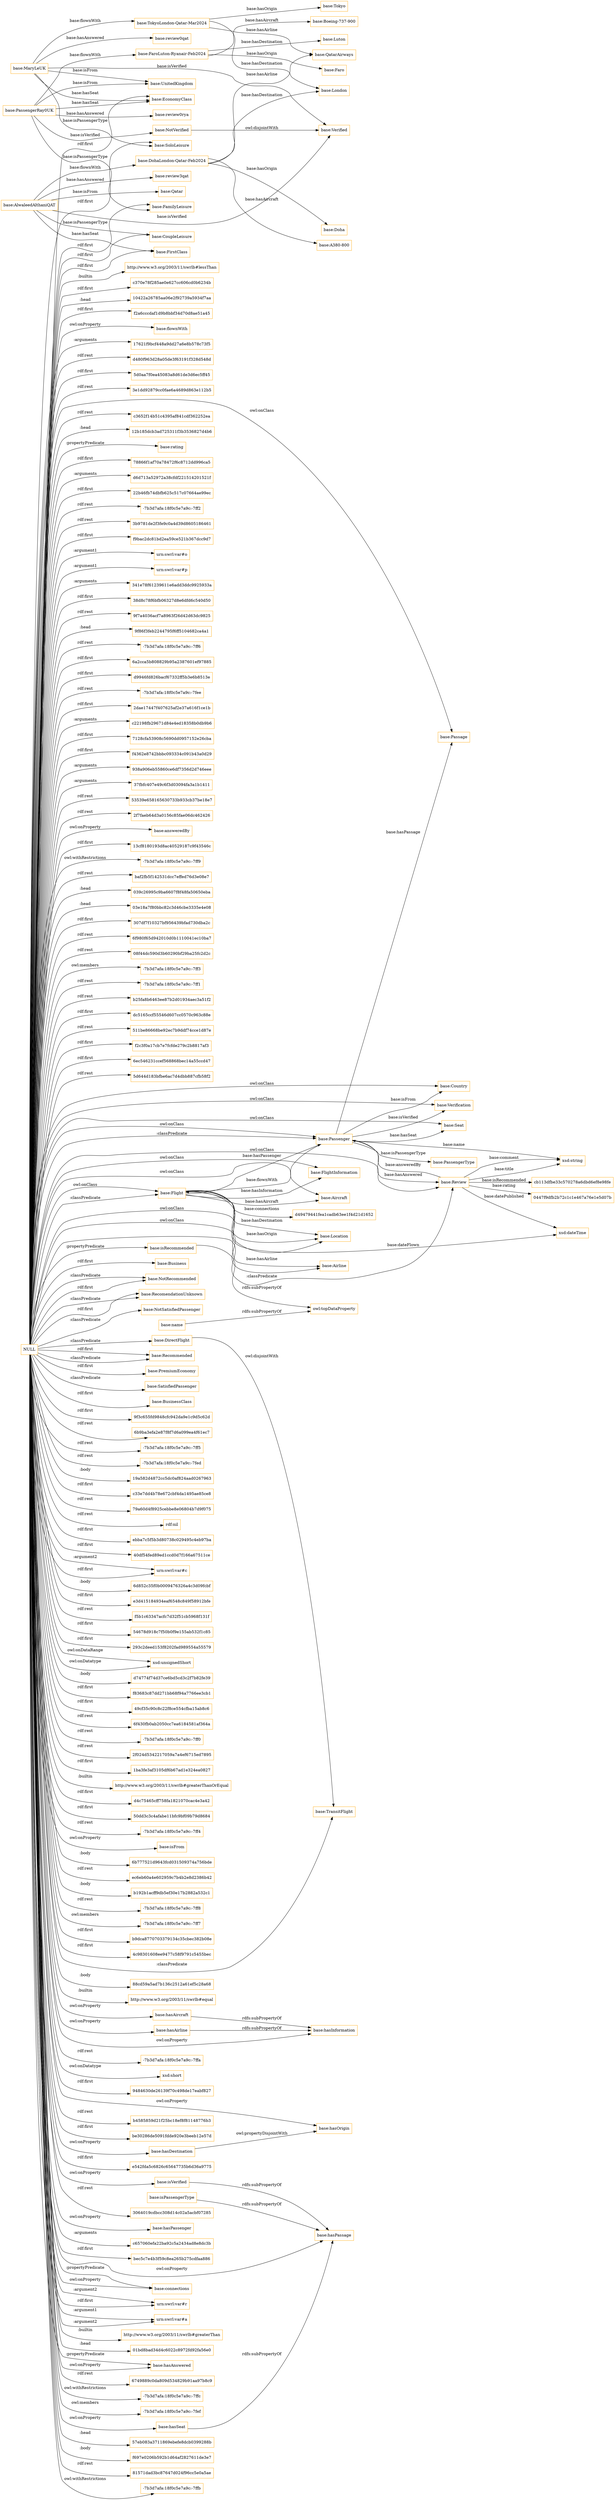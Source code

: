 digraph ar2dtool_diagram { 
rankdir=LR;
size="1501"
node [shape = rectangle, color="orange"]; "base:EconomyClass" "base:CoupleLeisure" "base:Country" "base:Business" "base:NotRecommended" "base:Flight" "base:RecomendationUnknown" "base:Location" "base:Passenger" "base:NotSatisfiedPassenger" "base:DirectFlight" "base:SoloLeisure" "base:Aircraft" "base:Recommended" "base:FamilyLeisure" "base:PremiumEconomy" "base:FirstClass" "base:Verified" "base:Review" "base:TransitFlight" "base:Seat" "base:NotVerified" "base:SatisfiedPassenger" "base:Airline" "base:FlightInformation" "base:BusinessClass" "base:Passage" "base:Verification" "base:PassengerType" ; /*classes style*/
	"NULL" -> "9f3c655fd9848cfc942da9e1c9d5c62d" [ label = "rdf:first" ];
	"NULL" -> "6b9ba3efa2e87f8f7d6a099ea4f61ec7" [ label = "rdf:rest" ];
	"NULL" -> "-7b3d7afa:18f0c5e7a9c:-7ff5" [ label = "rdf:rest" ];
	"NULL" -> "base:PremiumEconomy" [ label = "rdf:first" ];
	"NULL" -> "base:Seat" [ label = "owl:onClass" ];
	"NULL" -> "-7b3d7afa:18f0c5e7a9c:-7fed" [ label = "rdf:rest" ];
	"NULL" -> "base:SoloLeisure" [ label = "rdf:first" ];
	"NULL" -> "19a582d4872cc5dc0af824aad0267963" [ label = ":body" ];
	"NULL" -> "base:NotRecommended" [ label = "rdf:first" ];
	"NULL" -> "c33e7dd4b78e672cbf4da1495ae85ce8" [ label = "rdf:first" ];
	"NULL" -> "79a60d4f8925cebbe8e06804b7d9f075" [ label = "rdf:rest" ];
	"NULL" -> "rdf:nil" [ label = "rdf:rest" ];
	"NULL" -> "base:Location" [ label = "owl:onClass" ];
	"NULL" -> "ebba7c5f5b3d80738c029495c4eb97ba" [ label = "rdf:first" ];
	"NULL" -> "40df54fed89ed1ccd0d7f166a67511ce" [ label = "rdf:first" ];
	"NULL" -> "urn:swrl:var#c" [ label = "rdf:first" ];
	"NULL" -> "6d852c35f0b0009476326a4c3d09fcbf" [ label = ":body" ];
	"NULL" -> "e3d415184934eaf6548c849f58912bfe" [ label = "rdf:first" ];
	"NULL" -> "f5b1c63347acfc7d32f51cb5968f131f" [ label = "rdf:rest" ];
	"NULL" -> "base:Recommended" [ label = ":classPredicate" ];
	"NULL" -> "54678d918c7f50b0f9e155ab532f1c85" [ label = "rdf:first" ];
	"NULL" -> "293c2deed153f8202fad989554a55579" [ label = "rdf:first" ];
	"NULL" -> "xsd:unsignedShort" [ label = "owl:onDatatype" ];
	"NULL" -> "base:Passenger" [ label = "owl:onClass" ];
	"NULL" -> "d74774f74d37ce6bd5cd3c2f7b82fe39" [ label = ":body" ];
	"NULL" -> "f83683c87dd271bb68f94a7766ee3cb1" [ label = "rdf:first" ];
	"NULL" -> "49cf35c90c8c22f8ce554cfba15ab8c6" [ label = "rdf:first" ];
	"NULL" -> "6f430fb0ab2050cc7ea6184581af364a" [ label = "rdf:rest" ];
	"NULL" -> "-7b3d7afa:18f0c5e7a9c:-7ff0" [ label = "rdf:rest" ];
	"NULL" -> "2f024d5342217059a7a4ef6715ed7895" [ label = "rdf:rest" ];
	"NULL" -> "1ba3fe3af3105df6b67ad1e324ea0827" [ label = "rdf:first" ];
	"NULL" -> "http://www.w3.org/2003/11/swrlb#greaterThanOrEqual" [ label = ":builtin" ];
	"NULL" -> "base:DirectFlight" [ label = ":classPredicate" ];
	"NULL" -> "d4c75465cff758fa1821070cac4e3a42" [ label = "rdf:first" ];
	"NULL" -> "50dd3c3c4afabe11bfc9bf09b79d8684" [ label = "rdf:first" ];
	"NULL" -> "-7b3d7afa:18f0c5e7a9c:-7ff4" [ label = "rdf:rest" ];
	"NULL" -> "base:NotRecommended" [ label = ":classPredicate" ];
	"NULL" -> "base:isFrom" [ label = "owl:onProperty" ];
	"NULL" -> "base:RecomendationUnknown" [ label = "rdf:first" ];
	"NULL" -> "6b777521d9643fcd031509374a756bde" [ label = ":body" ];
	"NULL" -> "ec6eb60a4e602959c7b4b2e8d2386b42" [ label = "rdf:rest" ];
	"NULL" -> "base:Flight" [ label = "owl:onClass" ];
	"NULL" -> "b192b1acff9db5ef30e17b2882a532c1" [ label = ":body" ];
	"NULL" -> "-7b3d7afa:18f0c5e7a9c:-7ff8" [ label = "rdf:rest" ];
	"NULL" -> "-7b3d7afa:18f0c5e7a9c:-7ff7" [ label = "owl:members" ];
	"NULL" -> "b9dca8770703379134c35cbec382b08e" [ label = "rdf:first" ];
	"NULL" -> "base:SatisfiedPassenger" [ label = ":classPredicate" ];
	"NULL" -> "4c98301608ee9477c58f9791c5455bec" [ label = "rdf:first" ];
	"NULL" -> "88cd59a5ad7b136c2512a61ef5c28a68" [ label = ":body" ];
	"NULL" -> "xsd:unsignedShort" [ label = "owl:onDataRange" ];
	"NULL" -> "http://www.w3.org/2003/11/swrlb#equal" [ label = ":builtin" ];
	"NULL" -> "base:hasAircraft" [ label = "owl:onProperty" ];
	"NULL" -> "-7b3d7afa:18f0c5e7a9c:-7ffa" [ label = "rdf:rest" ];
	"NULL" -> "base:FirstClass" [ label = "rdf:first" ];
	"NULL" -> "xsd:short" [ label = "owl:onDatatype" ];
	"NULL" -> "9484630de26139f70c498de17eabf827" [ label = "rdf:first" ];
	"NULL" -> "b4585859d21f25bc18ef8f81148776b3" [ label = "rdf:rest" ];
	"NULL" -> "be30286de5091fdde920e3beeb12e57d" [ label = "rdf:first" ];
	"NULL" -> "e542fda5c6826c65647735b6d36a9775" [ label = "rdf:first" ];
	"NULL" -> "3064019cdbcc308d14c02a5acbf07285" [ label = "rdf:rest" ];
	"NULL" -> "base:hasPassenger" [ label = "owl:onProperty" ];
	"NULL" -> "c657060efa22ba92c5a2434ad8e8dc3b" [ label = ":arguments" ];
	"NULL" -> "base:hasInformation" [ label = "owl:onProperty" ];
	"NULL" -> "bec5c7e4b3f59c8ea265b275cdfaa886" [ label = "rdf:first" ];
	"NULL" -> "base:hasOrigin" [ label = "owl:onProperty" ];
	"NULL" -> "base:BusinessClass" [ label = "rdf:first" ];
	"NULL" -> "base:connections" [ label = ":propertyPredicate" ];
	"NULL" -> "urn:swrl:var#r" [ label = ":argument2" ];
	"NULL" -> "urn:swrl:var#a" [ label = ":argument1" ];
	"NULL" -> "http://www.w3.org/2003/11/swrlb#greaterThan" [ label = ":builtin" ];
	"NULL" -> "01bd8bad34d4c6022c8972fd92fa56e0" [ label = ":head" ];
	"NULL" -> "base:hasAnswered" [ label = ":propertyPredicate" ];
	"NULL" -> "base:NotSatisfiedPassenger" [ label = ":classPredicate" ];
	"NULL" -> "base:Business" [ label = "rdf:first" ];
	"NULL" -> "6749889c0da809d534829b91aa97b8c9" [ label = "rdf:rest" ];
	"NULL" -> "-7b3d7afa:18f0c5e7a9c:-7ffc" [ label = "owl:withRestrictions" ];
	"NULL" -> "-7b3d7afa:18f0c5e7a9c:-7fef" [ label = "owl:members" ];
	"NULL" -> "base:hasSeat" [ label = "owl:onProperty" ];
	"NULL" -> "57eb083a3711869ebefe8dcb0399288b" [ label = ":head" ];
	"NULL" -> "f697e0206b592b1d64af2827611de3e7" [ label = ":body" ];
	"NULL" -> "81571dad3bc87647d024f96cc5e0a5ae" [ label = "rdf:rest" ];
	"NULL" -> "base:Recommended" [ label = "rdf:first" ];
	"NULL" -> "-7b3d7afa:18f0c5e7a9c:-7ffb" [ label = "owl:withRestrictions" ];
	"NULL" -> "http://www.w3.org/2003/11/swrlb#lessThan" [ label = ":builtin" ];
	"NULL" -> "c370e78f285ae0e627cc606cd0b6234b" [ label = "rdf:first" ];
	"NULL" -> "base:hasPassage" [ label = "owl:onProperty" ];
	"NULL" -> "10422a26785aa06e2f92739a5934f7aa" [ label = ":head" ];
	"NULL" -> "f2a6cccdaf1d9b8bbf34d70d8ae51a45" [ label = "rdf:first" ];
	"NULL" -> "base:flownWith" [ label = "owl:onProperty" ];
	"NULL" -> "base:TransitFlight" [ label = ":classPredicate" ];
	"NULL" -> "17621f9bcf448a9dd27a6e8b578c73f5" [ label = ":arguments" ];
	"NULL" -> "d480f963d28a05de3f63191f328d548d" [ label = "rdf:rest" ];
	"NULL" -> "base:hasDestination" [ label = "owl:onProperty" ];
	"NULL" -> "5d0aa7f0ea45083a8d61de3d6ec5ff45" [ label = "rdf:first" ];
	"NULL" -> "3e1dd92879cc0fae6a4689d863e112b5" [ label = "rdf:rest" ];
	"NULL" -> "base:isRecommended" [ label = ":propertyPredicate" ];
	"NULL" -> "urn:swrl:var#r" [ label = "rdf:first" ];
	"NULL" -> "c3652f14b51c4395af841cdf362252ea" [ label = "rdf:rest" ];
	"NULL" -> "12b185dcb3ad725311f3b3536827d4b6" [ label = ":head" ];
	"NULL" -> "urn:swrl:var#a" [ label = ":argument2" ];
	"NULL" -> "base:CoupleLeisure" [ label = "rdf:first" ];
	"NULL" -> "base:rating" [ label = ":propertyPredicate" ];
	"NULL" -> "78866f1af70a78472f6c8712dd996ca5" [ label = "rdf:first" ];
	"NULL" -> "d6d713a52972a38cfdf221514201521f" [ label = ":arguments" ];
	"NULL" -> "22b46fb74dbfb625c517c07664ae99ec" [ label = "rdf:first" ];
	"NULL" -> "base:RecomendationUnknown" [ label = ":classPredicate" ];
	"NULL" -> "-7b3d7afa:18f0c5e7a9c:-7ff2" [ label = "rdf:rest" ];
	"NULL" -> "3b9781de2f3fe9c0a4d39d8605186461" [ label = "rdf:rest" ];
	"NULL" -> "f9bac2dc81bd2ea59ce521b367dcc9d7" [ label = "rdf:first" ];
	"NULL" -> "urn:swrl:var#o" [ label = ":argument1" ];
	"NULL" -> "base:Review" [ label = "owl:onClass" ];
	"NULL" -> "urn:swrl:var#p" [ label = ":argument1" ];
	"NULL" -> "341e78f61239611e6add3ddc9925933a" [ label = ":arguments" ];
	"NULL" -> "base:Verification" [ label = "owl:onClass" ];
	"NULL" -> "base:isVerified" [ label = "owl:onProperty" ];
	"NULL" -> "38d8c78f6bfb06327d8e6dfd6c540d50" [ label = "rdf:first" ];
	"NULL" -> "9f7a4036acf7a8963f26d42d63dc9825" [ label = "rdf:rest" ];
	"NULL" -> "9f86f3feb2244795f6ff5104682ca4a1" [ label = ":head" ];
	"NULL" -> "base:FlightInformation" [ label = "owl:onClass" ];
	"NULL" -> "base:hasAirline" [ label = "owl:onProperty" ];
	"NULL" -> "-7b3d7afa:18f0c5e7a9c:-7ff6" [ label = "rdf:rest" ];
	"NULL" -> "base:Aircraft" [ label = "owl:onClass" ];
	"NULL" -> "6a2cca5b808829b95a2387601ef97885" [ label = "rdf:first" ];
	"NULL" -> "d9946fd826bacf67332ff5b3e6b8513e" [ label = "rdf:first" ];
	"NULL" -> "-7b3d7afa:18f0c5e7a9c:-7fee" [ label = "rdf:rest" ];
	"NULL" -> "base:EconomyClass" [ label = "rdf:first" ];
	"NULL" -> "2dae17447f407625af2e37a616f1ce1b" [ label = "rdf:first" ];
	"NULL" -> "c22198fb29671d84e4ed18358b0db9b6" [ label = ":arguments" ];
	"NULL" -> "7128cfa53908c5690dd0957152e26cba" [ label = "rdf:first" ];
	"NULL" -> "f4362e8742bbbc093334c091b43a0d29" [ label = "rdf:first" ];
	"NULL" -> "938a906eb55860ce6df7356d2d746eee" [ label = ":arguments" ];
	"NULL" -> "37fbfc407e49c6f3d03094fa3a1b1411" [ label = ":arguments" ];
	"NULL" -> "base:Airline" [ label = "owl:onClass" ];
	"NULL" -> "53539e658165630733b933cb37be18e7" [ label = "rdf:rest" ];
	"NULL" -> "2f7faeb64d3a0156c85fae06dc462426" [ label = "rdf:rest" ];
	"NULL" -> "base:answeredBy" [ label = "owl:onProperty" ];
	"NULL" -> "13cf8180193d8ac40529187c9f43546c" [ label = "rdf:first" ];
	"NULL" -> "urn:swrl:var#c" [ label = ":argument2" ];
	"NULL" -> "-7b3d7afa:18f0c5e7a9c:-7ff9" [ label = "owl:withRestrictions" ];
	"NULL" -> "baf2fb5f142531dcc7effed76d3e08e7" [ label = "rdf:rest" ];
	"NULL" -> "base:FamilyLeisure" [ label = "rdf:first" ];
	"NULL" -> "base:Country" [ label = "owl:onClass" ];
	"NULL" -> "base:connections" [ label = "owl:onProperty" ];
	"NULL" -> "039c26995c9ba6607f8f48fa50650eba" [ label = ":head" ];
	"NULL" -> "03e18a7f80bbc82c3d46cbe3335e4e08" [ label = ":head" ];
	"NULL" -> "307df7f10327bf956439bfad730dba2c" [ label = "rdf:first" ];
	"NULL" -> "base:Passage" [ label = "owl:onClass" ];
	"NULL" -> "base:Review" [ label = ":classPredicate" ];
	"NULL" -> "6f980f65d942010d0b1110041ec10ba7" [ label = "rdf:rest" ];
	"NULL" -> "base:hasAnswered" [ label = "owl:onProperty" ];
	"NULL" -> "base:Flight" [ label = ":classPredicate" ];
	"NULL" -> "base:Passenger" [ label = ":classPredicate" ];
	"NULL" -> "08f44dc590d3b60290bf29ba25fc2d2c" [ label = "rdf:rest" ];
	"NULL" -> "-7b3d7afa:18f0c5e7a9c:-7ff3" [ label = "owl:members" ];
	"NULL" -> "-7b3d7afa:18f0c5e7a9c:-7ff1" [ label = "rdf:rest" ];
	"NULL" -> "b25fa8b6463ee87b2d01934aec3a51f2" [ label = "rdf:rest" ];
	"NULL" -> "dc5165ccf55546d607cc0570c963c88e" [ label = "rdf:first" ];
	"NULL" -> "511be86668be92ec7b9ddf74cce1d87e" [ label = "rdf:rest" ];
	"NULL" -> "f2c3f0a17cb7e7fcfde279c2b8817af3" [ label = "rdf:first" ];
	"NULL" -> "6ec546231ccef568868bec14a55ccd47" [ label = "rdf:first" ];
	"NULL" -> "5d644d183bfbe6ac7d4dbb887cfb58f2" [ label = "rdf:rest" ];
	"base:MaryLeUK" -> "base:UnitedKingdom" [ label = "base:isFrom" ];
	"base:MaryLeUK" -> "base:Verified" [ label = "base:isVerified" ];
	"base:MaryLeUK" -> "base:EconomyClass" [ label = "base:hasSeat" ];
	"base:MaryLeUK" -> "base:SoloLeisure" [ label = "base:isPassengerType" ];
	"base:MaryLeUK" -> "base:TokyoLondon-Qatar-Mar2024" [ label = "base:flownWith" ];
	"base:MaryLeUK" -> "base:review0qat" [ label = "base:hasAnswered" ];
	"base:DohaLondon-Qatar-Feb2024" -> "base:Doha" [ label = "base:hasOrigin" ];
	"base:DohaLondon-Qatar-Feb2024" -> "base:QatarAirways" [ label = "base:hasAirline" ];
	"base:DohaLondon-Qatar-Feb2024" -> "base:A380-800" [ label = "base:hasAircraft" ];
	"base:DohaLondon-Qatar-Feb2024" -> "base:London" [ label = "base:hasDestination" ];
	"base:isVerified" -> "base:hasPassage" [ label = "rdfs:subPropertyOf" ];
	"base:AlwaleedAlthaniQAT" -> "base:DohaLondon-Qatar-Feb2024" [ label = "base:flownWith" ];
	"base:AlwaleedAlthaniQAT" -> "base:Verified" [ label = "base:isVerified" ];
	"base:AlwaleedAlthaniQAT" -> "base:Qatar" [ label = "base:isFrom" ];
	"base:AlwaleedAlthaniQAT" -> "base:review3qat" [ label = "base:hasAnswered" ];
	"base:AlwaleedAlthaniQAT" -> "base:CoupleLeisure" [ label = "base:isPassengerType" ];
	"base:AlwaleedAlthaniQAT" -> "base:FirstClass" [ label = "base:hasSeat" ];
	"base:FaroLuton-Ryanair-Feb2024" -> "base:Faro" [ label = "base:hasOrigin" ];
	"base:FaroLuton-Ryanair-Feb2024" -> "base:Luton" [ label = "base:hasDestination" ];
	"base:FaroLuton-Ryanair-Feb2024" -> "base:Boeing-737-900" [ label = "base:hasAircraft" ];
	"base:PassengerRay0UK" -> "base:review0rya" [ label = "base:hasAnswered" ];
	"base:PassengerRay0UK" -> "base:UnitedKingdom" [ label = "base:isFrom" ];
	"base:PassengerRay0UK" -> "base:FaroLuton-Ryanair-Feb2024" [ label = "base:flownWith" ];
	"base:PassengerRay0UK" -> "base:FamilyLeisure" [ label = "base:isPassengerType" ];
	"base:PassengerRay0UK" -> "base:EconomyClass" [ label = "base:hasSeat" ];
	"base:PassengerRay0UK" -> "base:NotVerified" [ label = "base:isVerified" ];
	"base:TokyoLondon-Qatar-Mar2024" -> "base:Tokyo" [ label = "base:hasOrigin" ];
	"base:TokyoLondon-Qatar-Mar2024" -> "base:London" [ label = "base:hasDestination" ];
	"base:TokyoLondon-Qatar-Mar2024" -> "base:QatarAirways" [ label = "base:hasAirline" ];
	"base:DirectFlight" -> "base:TransitFlight" [ label = "owl:disjointWith" ];
	"base:hasAircraft" -> "base:hasInformation" [ label = "rdfs:subPropertyOf" ];
	"base:isRecommended" -> "owl:topDataProperty" [ label = "rdfs:subPropertyOf" ];
	"base:name" -> "owl:topDataProperty" [ label = "rdfs:subPropertyOf" ];
	"base:hasDestination" -> "base:hasOrigin" [ label = "owl:propertyDisjointWith" ];
	"base:hasSeat" -> "base:hasPassage" [ label = "rdfs:subPropertyOf" ];
	"base:isPassengerType" -> "base:hasPassage" [ label = "rdfs:subPropertyOf" ];
	"base:hasAirline" -> "base:hasInformation" [ label = "rdfs:subPropertyOf" ];
	"base:NotVerified" -> "base:Verified" [ label = "owl:disjointWith" ];
	"base:Flight" -> "xsd:dateTime" [ label = "base:dateFlown" ];
	"base:Passenger" -> "xsd:string" [ label = "base:name" ];
	"base:Flight" -> "base:Location" [ label = "base:hasOrigin" ];
	"base:Passenger" -> "base:PassengerType" [ label = "base:isPassengerType" ];
	"base:Passenger" -> "base:Verification" [ label = "base:isVerified" ];
	"base:Passenger" -> "base:Flight" [ label = "base:flownWith" ];
	"base:Passenger" -> "base:Country" [ label = "base:isFrom" ];
	"base:Passenger" -> "base:Review" [ label = "base:hasAnswered" ];
	"base:Review" -> "xsd:string" [ label = "base:title" ];
	"base:Flight" -> "base:Location" [ label = "base:hasDestination" ];
	"base:Passenger" -> "base:Passage" [ label = "base:hasPassage" ];
	"base:Review" -> "0447f9dfb2b72c1c1e467a76e1e5d07b" [ label = "base:rating" ];
	"base:Flight" -> "d49479441fea1cadb63ee1f4d21d1652" [ label = "base:connections" ];
	"base:Review" -> "xsd:dateTime" [ label = "base:datePublished" ];
	"base:Flight" -> "base:Airline" [ label = "base:hasAirline" ];
	"base:Review" -> "cb113dfbe33c570278a6dbd6ef8e98fe" [ label = "base:isRecommended" ];
	"base:Review" -> "xsd:string" [ label = "base:comment" ];
	"base:Review" -> "base:Passenger" [ label = "base:answeredBy" ];
	"base:Flight" -> "base:Aircraft" [ label = "base:hasAircraft" ];
	"base:Flight" -> "base:Passenger" [ label = "base:hasPassenger" ];
	"base:Passenger" -> "base:Seat" [ label = "base:hasSeat" ];
	"base:Flight" -> "base:FlightInformation" [ label = "base:hasInformation" ];

}
